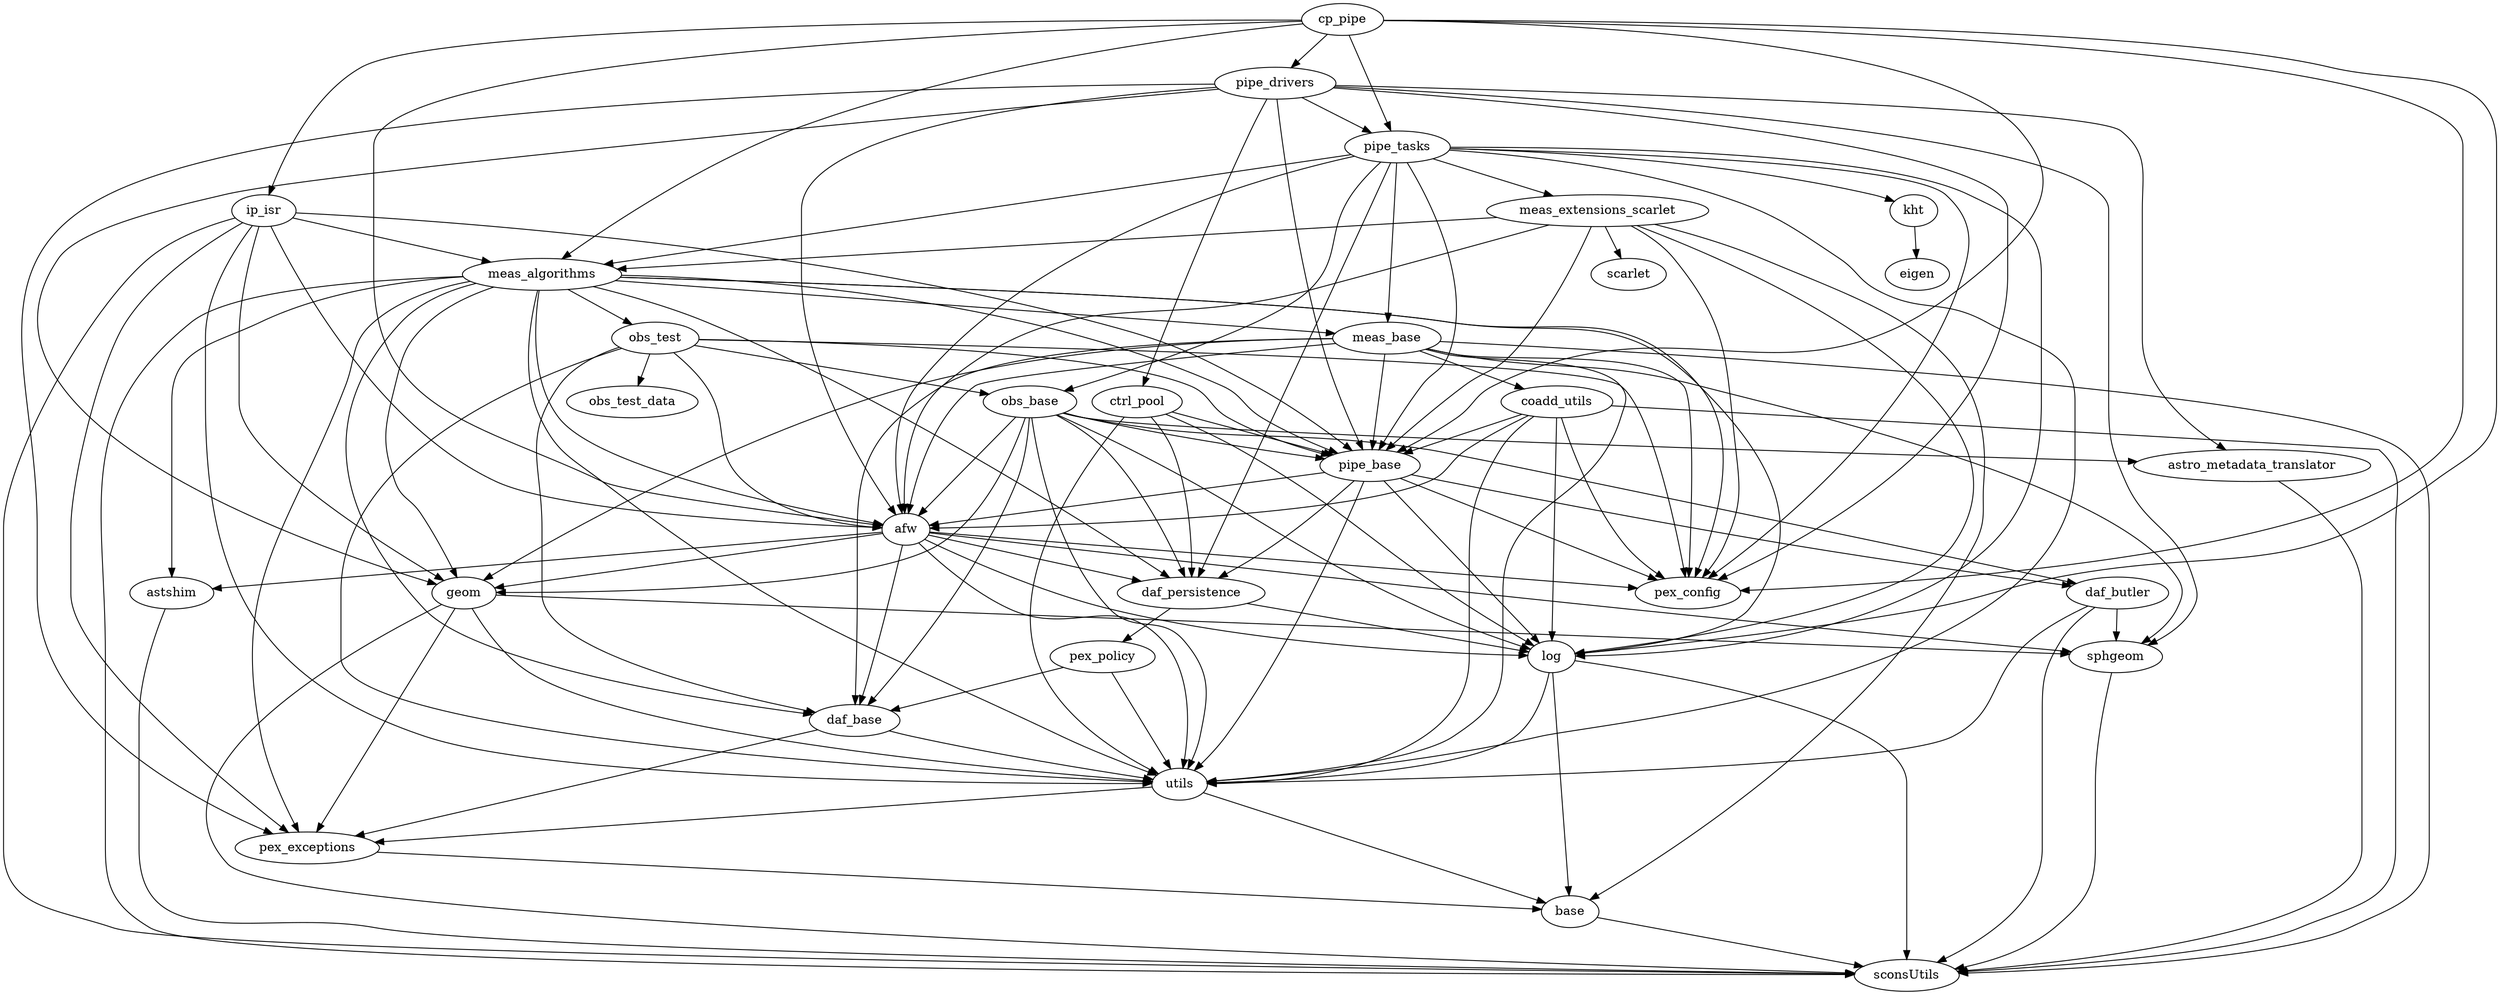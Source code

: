 // Graph for cp_pipe
digraph {
	cp_pipe
	cp_pipe -> pex_config
	pex_config
	cp_pipe -> pipe_base
	pipe_base
	pipe_base -> daf_butler
	daf_butler
	daf_butler -> sphgeom
	sphgeom
	sphgeom -> sconsUtils
	sconsUtils
	daf_butler -> sconsUtils
	sconsUtils
	daf_butler -> utils
	utils
	utils -> base
	base
	base -> sconsUtils
	sconsUtils
	utils -> pex_exceptions
	pex_exceptions
	pex_exceptions -> base
	base
	pipe_base -> daf_persistence
	daf_persistence
	daf_persistence -> log
	log
	log -> base
	base
	log -> sconsUtils
	sconsUtils
	log -> utils
	utils
	daf_persistence -> pex_policy
	pex_policy
	pex_policy -> daf_base
	daf_base
	daf_base -> utils
	utils
	daf_base -> pex_exceptions
	pex_exceptions
	pex_policy -> utils
	utils
	pipe_base -> log
	log
	pipe_base -> pex_config
	pex_config
	pipe_base -> utils
	utils
	pipe_base -> afw
	afw
	afw -> daf_base
	daf_base
	afw -> daf_persistence
	daf_persistence
	afw -> pex_config
	pex_config
	afw -> geom
	geom
	geom -> sconsUtils
	sconsUtils
	geom -> sphgeom
	sphgeom
	geom -> pex_exceptions
	pex_exceptions
	geom -> utils
	utils
	afw -> log
	log
	afw -> sphgeom
	sphgeom
	afw -> utils
	utils
	afw -> astshim
	astshim
	astshim -> sconsUtils
	sconsUtils
	cp_pipe -> log
	log
	cp_pipe -> ip_isr
	ip_isr
	ip_isr -> meas_algorithms
	meas_algorithms
	meas_algorithms -> astshim
	astshim
	meas_algorithms -> daf_base
	daf_base
	meas_algorithms -> daf_persistence
	daf_persistence
	meas_algorithms -> geom
	geom
	meas_algorithms -> afw
	afw
	meas_algorithms -> log
	log
	meas_algorithms -> meas_base
	meas_base
	meas_base -> utils
	utils
	meas_base -> geom
	geom
	meas_base -> afw
	afw
	meas_base -> coadd_utils
	coadd_utils
	coadd_utils -> afw
	afw
	coadd_utils -> log
	log
	coadd_utils -> pex_config
	pex_config
	coadd_utils -> pipe_base
	pipe_base
	coadd_utils -> sconsUtils
	sconsUtils
	coadd_utils -> utils
	utils
	meas_base -> daf_base
	daf_base
	meas_base -> sphgeom
	sphgeom
	meas_base -> pex_config
	pex_config
	meas_base -> pipe_base
	pipe_base
	meas_base -> sconsUtils
	sconsUtils
	meas_algorithms -> obs_test
	obs_test
	obs_test -> afw
	afw
	obs_test -> daf_base
	daf_base
	obs_test -> obs_base
	obs_base
	obs_base -> daf_base
	daf_base
	obs_base -> log
	log
	obs_base -> daf_persistence
	daf_persistence
	obs_base -> afw
	afw
	obs_base -> utils
	utils
	obs_base -> astro_metadata_translator
	astro_metadata_translator
	astro_metadata_translator -> sconsUtils
	sconsUtils
	obs_base -> geom
	geom
	obs_base -> daf_butler
	daf_butler
	obs_base -> pipe_base
	pipe_base
	obs_test -> pex_config
	pex_config
	obs_test -> utils
	utils
	obs_test -> obs_test_data
	obs_test_data
	obs_test -> pipe_base
	pipe_base
	meas_algorithms -> pex_config
	pex_config
	meas_algorithms -> pex_exceptions
	pex_exceptions
	meas_algorithms -> pipe_base
	pipe_base
	meas_algorithms -> sconsUtils
	sconsUtils
	meas_algorithms -> utils
	utils
	ip_isr -> pipe_base
	pipe_base
	ip_isr -> sconsUtils
	sconsUtils
	ip_isr -> afw
	afw
	ip_isr -> geom
	geom
	ip_isr -> utils
	utils
	ip_isr -> pex_exceptions
	pex_exceptions
	cp_pipe -> afw
	afw
	cp_pipe -> meas_algorithms
	meas_algorithms
	cp_pipe -> pipe_drivers
	pipe_drivers
	pipe_drivers -> ctrl_pool
	ctrl_pool
	ctrl_pool -> daf_persistence
	daf_persistence
	ctrl_pool -> pipe_base
	pipe_base
	ctrl_pool -> log
	log
	ctrl_pool -> utils
	utils
	pipe_drivers -> afw
	afw
	pipe_drivers -> pex_exceptions
	pex_exceptions
	pipe_drivers -> sphgeom
	sphgeom
	pipe_drivers -> pex_config
	pex_config
	pipe_drivers -> pipe_base
	pipe_base
	pipe_drivers -> pipe_tasks
	pipe_tasks
	pipe_tasks -> afw
	afw
	pipe_tasks -> daf_persistence
	daf_persistence
	pipe_tasks -> log
	log
	pipe_tasks -> meas_base
	meas_base
	pipe_tasks -> pipe_base
	pipe_base
	pipe_tasks -> pex_config
	pex_config
	pipe_tasks -> utils
	utils
	pipe_tasks -> obs_base
	obs_base
	pipe_tasks -> meas_algorithms
	meas_algorithms
	pipe_tasks -> meas_extensions_scarlet
	meas_extensions_scarlet
	meas_extensions_scarlet -> base
	base
	meas_extensions_scarlet -> afw
	afw
	meas_extensions_scarlet -> log
	log
	meas_extensions_scarlet -> scarlet
	scarlet
	meas_extensions_scarlet -> pex_config
	pex_config
	meas_extensions_scarlet -> pipe_base
	pipe_base
	meas_extensions_scarlet -> meas_algorithms
	meas_algorithms
	pipe_tasks -> kht
	kht
	kht -> eigen
	eigen
	pipe_drivers -> astro_metadata_translator
	astro_metadata_translator
	pipe_drivers -> geom
	geom
	cp_pipe -> pipe_tasks
	pipe_tasks
}
